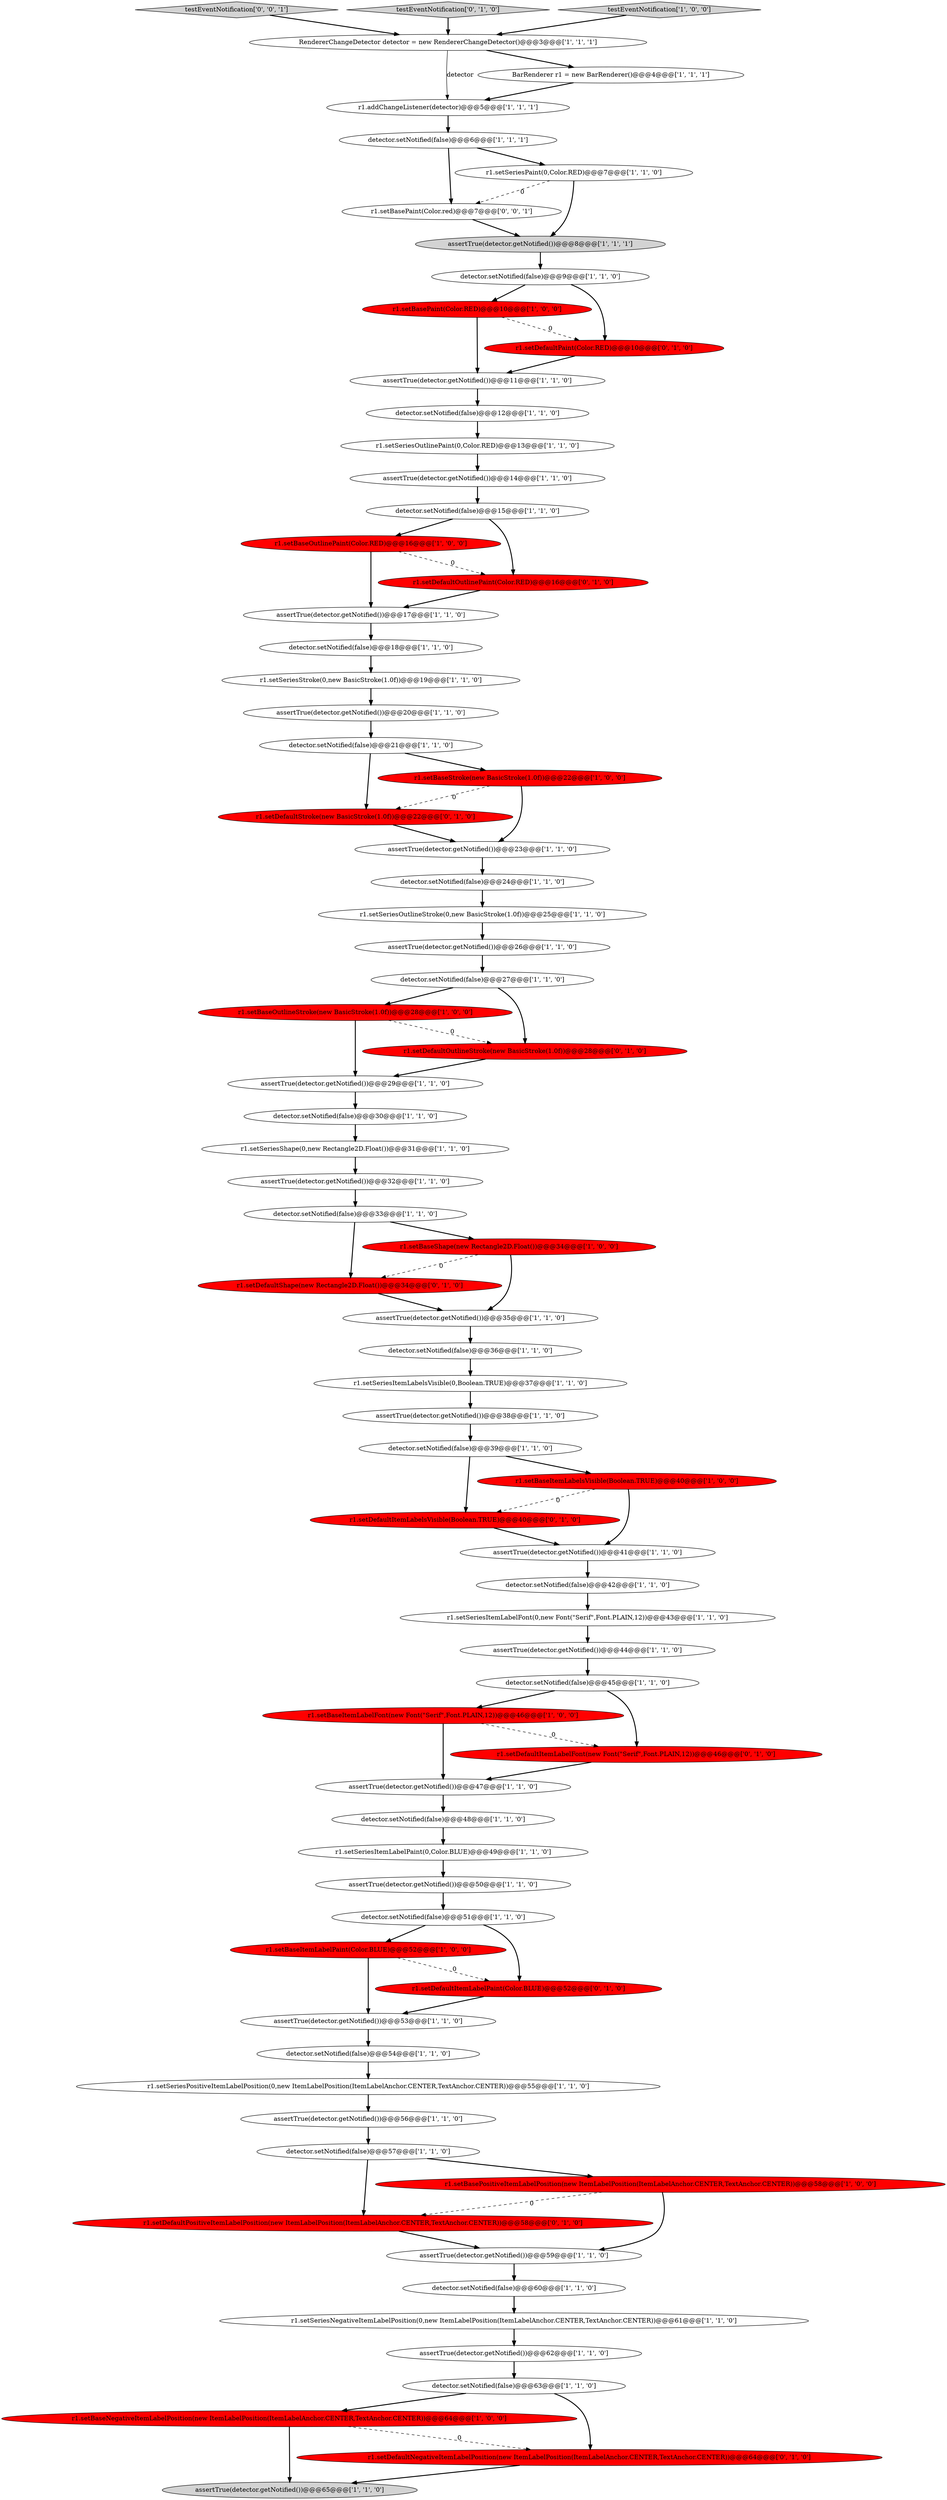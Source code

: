 digraph {
73 [style = filled, label = "r1.setDefaultStroke(new BasicStroke(1.0f))@@@22@@@['0', '1', '0']", fillcolor = red, shape = ellipse image = "AAA1AAABBB2BBB"];
46 [style = filled, label = "r1.setSeriesOutlineStroke(0,new BasicStroke(1.0f))@@@25@@@['1', '1', '0']", fillcolor = white, shape = ellipse image = "AAA0AAABBB1BBB"];
2 [style = filled, label = "assertTrue(detector.getNotified())@@@62@@@['1', '1', '0']", fillcolor = white, shape = ellipse image = "AAA0AAABBB1BBB"];
44 [style = filled, label = "r1.setSeriesItemLabelFont(0,new Font(\"Serif\",Font.PLAIN,12))@@@43@@@['1', '1', '0']", fillcolor = white, shape = ellipse image = "AAA0AAABBB1BBB"];
55 [style = filled, label = "assertTrue(detector.getNotified())@@@26@@@['1', '1', '0']", fillcolor = white, shape = ellipse image = "AAA0AAABBB1BBB"];
8 [style = filled, label = "detector.setNotified(false)@@@63@@@['1', '1', '0']", fillcolor = white, shape = ellipse image = "AAA0AAABBB1BBB"];
14 [style = filled, label = "detector.setNotified(false)@@@24@@@['1', '1', '0']", fillcolor = white, shape = ellipse image = "AAA0AAABBB1BBB"];
29 [style = filled, label = "detector.setNotified(false)@@@9@@@['1', '1', '0']", fillcolor = white, shape = ellipse image = "AAA0AAABBB1BBB"];
38 [style = filled, label = "assertTrue(detector.getNotified())@@@38@@@['1', '1', '0']", fillcolor = white, shape = ellipse image = "AAA0AAABBB1BBB"];
49 [style = filled, label = "r1.setBasePaint(Color.RED)@@@10@@@['1', '0', '0']", fillcolor = red, shape = ellipse image = "AAA1AAABBB1BBB"];
28 [style = filled, label = "detector.setNotified(false)@@@51@@@['1', '1', '0']", fillcolor = white, shape = ellipse image = "AAA0AAABBB1BBB"];
42 [style = filled, label = "r1.setBaseNegativeItemLabelPosition(new ItemLabelPosition(ItemLabelAnchor.CENTER,TextAnchor.CENTER))@@@64@@@['1', '0', '0']", fillcolor = red, shape = ellipse image = "AAA1AAABBB1BBB"];
51 [style = filled, label = "r1.addChangeListener(detector)@@@5@@@['1', '1', '1']", fillcolor = white, shape = ellipse image = "AAA0AAABBB1BBB"];
52 [style = filled, label = "r1.setSeriesItemLabelsVisible(0,Boolean.TRUE)@@@37@@@['1', '1', '0']", fillcolor = white, shape = ellipse image = "AAA0AAABBB1BBB"];
7 [style = filled, label = "detector.setNotified(false)@@@45@@@['1', '1', '0']", fillcolor = white, shape = ellipse image = "AAA0AAABBB1BBB"];
10 [style = filled, label = "detector.setNotified(false)@@@6@@@['1', '1', '1']", fillcolor = white, shape = ellipse image = "AAA0AAABBB1BBB"];
21 [style = filled, label = "assertTrue(detector.getNotified())@@@59@@@['1', '1', '0']", fillcolor = white, shape = ellipse image = "AAA0AAABBB1BBB"];
5 [style = filled, label = "detector.setNotified(false)@@@54@@@['1', '1', '0']", fillcolor = white, shape = ellipse image = "AAA0AAABBB1BBB"];
6 [style = filled, label = "assertTrue(detector.getNotified())@@@17@@@['1', '1', '0']", fillcolor = white, shape = ellipse image = "AAA0AAABBB1BBB"];
26 [style = filled, label = "r1.setSeriesNegativeItemLabelPosition(0,new ItemLabelPosition(ItemLabelAnchor.CENTER,TextAnchor.CENTER))@@@61@@@['1', '1', '0']", fillcolor = white, shape = ellipse image = "AAA0AAABBB1BBB"];
33 [style = filled, label = "detector.setNotified(false)@@@12@@@['1', '1', '0']", fillcolor = white, shape = ellipse image = "AAA0AAABBB1BBB"];
54 [style = filled, label = "detector.setNotified(false)@@@57@@@['1', '1', '0']", fillcolor = white, shape = ellipse image = "AAA0AAABBB1BBB"];
24 [style = filled, label = "assertTrue(detector.getNotified())@@@41@@@['1', '1', '0']", fillcolor = white, shape = ellipse image = "AAA0AAABBB1BBB"];
69 [style = filled, label = "r1.setDefaultPositiveItemLabelPosition(new ItemLabelPosition(ItemLabelAnchor.CENTER,TextAnchor.CENTER))@@@58@@@['0', '1', '0']", fillcolor = red, shape = ellipse image = "AAA1AAABBB2BBB"];
0 [style = filled, label = "assertTrue(detector.getNotified())@@@35@@@['1', '1', '0']", fillcolor = white, shape = ellipse image = "AAA0AAABBB1BBB"];
50 [style = filled, label = "assertTrue(detector.getNotified())@@@11@@@['1', '1', '0']", fillcolor = white, shape = ellipse image = "AAA0AAABBB1BBB"];
18 [style = filled, label = "r1.setSeriesStroke(0,new BasicStroke(1.0f))@@@19@@@['1', '1', '0']", fillcolor = white, shape = ellipse image = "AAA0AAABBB1BBB"];
22 [style = filled, label = "assertTrue(detector.getNotified())@@@8@@@['1', '1', '1']", fillcolor = lightgray, shape = ellipse image = "AAA0AAABBB1BBB"];
48 [style = filled, label = "assertTrue(detector.getNotified())@@@47@@@['1', '1', '0']", fillcolor = white, shape = ellipse image = "AAA0AAABBB1BBB"];
61 [style = filled, label = "r1.setSeriesPositiveItemLabelPosition(0,new ItemLabelPosition(ItemLabelAnchor.CENTER,TextAnchor.CENTER))@@@55@@@['1', '1', '0']", fillcolor = white, shape = ellipse image = "AAA0AAABBB1BBB"];
68 [style = filled, label = "r1.setDefaultItemLabelsVisible(Boolean.TRUE)@@@40@@@['0', '1', '0']", fillcolor = red, shape = ellipse image = "AAA1AAABBB2BBB"];
59 [style = filled, label = "assertTrue(detector.getNotified())@@@29@@@['1', '1', '0']", fillcolor = white, shape = ellipse image = "AAA0AAABBB1BBB"];
32 [style = filled, label = "assertTrue(detector.getNotified())@@@56@@@['1', '1', '0']", fillcolor = white, shape = ellipse image = "AAA0AAABBB1BBB"];
11 [style = filled, label = "detector.setNotified(false)@@@21@@@['1', '1', '0']", fillcolor = white, shape = ellipse image = "AAA0AAABBB1BBB"];
30 [style = filled, label = "r1.setBaseOutlinePaint(Color.RED)@@@16@@@['1', '0', '0']", fillcolor = red, shape = ellipse image = "AAA1AAABBB1BBB"];
34 [style = filled, label = "r1.setBaseItemLabelsVisible(Boolean.TRUE)@@@40@@@['1', '0', '0']", fillcolor = red, shape = ellipse image = "AAA1AAABBB1BBB"];
37 [style = filled, label = "assertTrue(detector.getNotified())@@@32@@@['1', '1', '0']", fillcolor = white, shape = ellipse image = "AAA0AAABBB1BBB"];
70 [style = filled, label = "r1.setDefaultPaint(Color.RED)@@@10@@@['0', '1', '0']", fillcolor = red, shape = ellipse image = "AAA1AAABBB2BBB"];
75 [style = filled, label = "testEventNotification['0', '0', '1']", fillcolor = lightgray, shape = diamond image = "AAA0AAABBB3BBB"];
13 [style = filled, label = "r1.setBaseStroke(new BasicStroke(1.0f))@@@22@@@['1', '0', '0']", fillcolor = red, shape = ellipse image = "AAA1AAABBB1BBB"];
62 [style = filled, label = "detector.setNotified(false)@@@60@@@['1', '1', '0']", fillcolor = white, shape = ellipse image = "AAA0AAABBB1BBB"];
63 [style = filled, label = "assertTrue(detector.getNotified())@@@65@@@['1', '1', '0']", fillcolor = lightgray, shape = ellipse image = "AAA0AAABBB1BBB"];
71 [style = filled, label = "r1.setDefaultShape(new Rectangle2D.Float())@@@34@@@['0', '1', '0']", fillcolor = red, shape = ellipse image = "AAA1AAABBB2BBB"];
3 [style = filled, label = "r1.setBaseItemLabelPaint(Color.BLUE)@@@52@@@['1', '0', '0']", fillcolor = red, shape = ellipse image = "AAA1AAABBB1BBB"];
25 [style = filled, label = "r1.setBaseItemLabelFont(new Font(\"Serif\",Font.PLAIN,12))@@@46@@@['1', '0', '0']", fillcolor = red, shape = ellipse image = "AAA1AAABBB1BBB"];
53 [style = filled, label = "r1.setSeriesOutlinePaint(0,Color.RED)@@@13@@@['1', '1', '0']", fillcolor = white, shape = ellipse image = "AAA0AAABBB1BBB"];
67 [style = filled, label = "r1.setDefaultItemLabelPaint(Color.BLUE)@@@52@@@['0', '1', '0']", fillcolor = red, shape = ellipse image = "AAA1AAABBB2BBB"];
31 [style = filled, label = "r1.setBaseOutlineStroke(new BasicStroke(1.0f))@@@28@@@['1', '0', '0']", fillcolor = red, shape = ellipse image = "AAA1AAABBB1BBB"];
16 [style = filled, label = "detector.setNotified(false)@@@33@@@['1', '1', '0']", fillcolor = white, shape = ellipse image = "AAA0AAABBB1BBB"];
47 [style = filled, label = "RendererChangeDetector detector = new RendererChangeDetector()@@@3@@@['1', '1', '1']", fillcolor = white, shape = ellipse image = "AAA0AAABBB1BBB"];
17 [style = filled, label = "r1.setBaseShape(new Rectangle2D.Float())@@@34@@@['1', '0', '0']", fillcolor = red, shape = ellipse image = "AAA1AAABBB1BBB"];
58 [style = filled, label = "assertTrue(detector.getNotified())@@@53@@@['1', '1', '0']", fillcolor = white, shape = ellipse image = "AAA0AAABBB1BBB"];
65 [style = filled, label = "r1.setDefaultNegativeItemLabelPosition(new ItemLabelPosition(ItemLabelAnchor.CENTER,TextAnchor.CENTER))@@@64@@@['0', '1', '0']", fillcolor = red, shape = ellipse image = "AAA1AAABBB2BBB"];
39 [style = filled, label = "r1.setSeriesItemLabelPaint(0,Color.BLUE)@@@49@@@['1', '1', '0']", fillcolor = white, shape = ellipse image = "AAA0AAABBB1BBB"];
64 [style = filled, label = "r1.setDefaultOutlinePaint(Color.RED)@@@16@@@['0', '1', '0']", fillcolor = red, shape = ellipse image = "AAA1AAABBB2BBB"];
76 [style = filled, label = "r1.setBasePaint(Color.red)@@@7@@@['0', '0', '1']", fillcolor = white, shape = ellipse image = "AAA0AAABBB3BBB"];
74 [style = filled, label = "testEventNotification['0', '1', '0']", fillcolor = lightgray, shape = diamond image = "AAA0AAABBB2BBB"];
19 [style = filled, label = "assertTrue(detector.getNotified())@@@50@@@['1', '1', '0']", fillcolor = white, shape = ellipse image = "AAA0AAABBB1BBB"];
36 [style = filled, label = "BarRenderer r1 = new BarRenderer()@@@4@@@['1', '1', '1']", fillcolor = white, shape = ellipse image = "AAA0AAABBB1BBB"];
43 [style = filled, label = "detector.setNotified(false)@@@15@@@['1', '1', '0']", fillcolor = white, shape = ellipse image = "AAA0AAABBB1BBB"];
57 [style = filled, label = "assertTrue(detector.getNotified())@@@44@@@['1', '1', '0']", fillcolor = white, shape = ellipse image = "AAA0AAABBB1BBB"];
45 [style = filled, label = "detector.setNotified(false)@@@48@@@['1', '1', '0']", fillcolor = white, shape = ellipse image = "AAA0AAABBB1BBB"];
60 [style = filled, label = "r1.setSeriesShape(0,new Rectangle2D.Float())@@@31@@@['1', '1', '0']", fillcolor = white, shape = ellipse image = "AAA0AAABBB1BBB"];
12 [style = filled, label = "assertTrue(detector.getNotified())@@@23@@@['1', '1', '0']", fillcolor = white, shape = ellipse image = "AAA0AAABBB1BBB"];
72 [style = filled, label = "r1.setDefaultItemLabelFont(new Font(\"Serif\",Font.PLAIN,12))@@@46@@@['0', '1', '0']", fillcolor = red, shape = ellipse image = "AAA1AAABBB2BBB"];
1 [style = filled, label = "assertTrue(detector.getNotified())@@@14@@@['1', '1', '0']", fillcolor = white, shape = ellipse image = "AAA0AAABBB1BBB"];
20 [style = filled, label = "detector.setNotified(false)@@@36@@@['1', '1', '0']", fillcolor = white, shape = ellipse image = "AAA0AAABBB1BBB"];
9 [style = filled, label = "assertTrue(detector.getNotified())@@@20@@@['1', '1', '0']", fillcolor = white, shape = ellipse image = "AAA0AAABBB1BBB"];
4 [style = filled, label = "r1.setBasePositiveItemLabelPosition(new ItemLabelPosition(ItemLabelAnchor.CENTER,TextAnchor.CENTER))@@@58@@@['1', '0', '0']", fillcolor = red, shape = ellipse image = "AAA1AAABBB1BBB"];
66 [style = filled, label = "r1.setDefaultOutlineStroke(new BasicStroke(1.0f))@@@28@@@['0', '1', '0']", fillcolor = red, shape = ellipse image = "AAA1AAABBB2BBB"];
27 [style = filled, label = "detector.setNotified(false)@@@39@@@['1', '1', '0']", fillcolor = white, shape = ellipse image = "AAA0AAABBB1BBB"];
15 [style = filled, label = "detector.setNotified(false)@@@30@@@['1', '1', '0']", fillcolor = white, shape = ellipse image = "AAA0AAABBB1BBB"];
35 [style = filled, label = "testEventNotification['1', '0', '0']", fillcolor = lightgray, shape = diamond image = "AAA0AAABBB1BBB"];
40 [style = filled, label = "r1.setSeriesPaint(0,Color.RED)@@@7@@@['1', '1', '0']", fillcolor = white, shape = ellipse image = "AAA0AAABBB1BBB"];
23 [style = filled, label = "detector.setNotified(false)@@@27@@@['1', '1', '0']", fillcolor = white, shape = ellipse image = "AAA0AAABBB1BBB"];
41 [style = filled, label = "detector.setNotified(false)@@@18@@@['1', '1', '0']", fillcolor = white, shape = ellipse image = "AAA0AAABBB1BBB"];
56 [style = filled, label = "detector.setNotified(false)@@@42@@@['1', '1', '0']", fillcolor = white, shape = ellipse image = "AAA0AAABBB1BBB"];
39->19 [style = bold, label=""];
69->21 [style = bold, label=""];
9->11 [style = bold, label=""];
68->24 [style = bold, label=""];
17->71 [style = dashed, label="0"];
73->12 [style = bold, label=""];
13->73 [style = dashed, label="0"];
25->48 [style = bold, label=""];
49->70 [style = dashed, label="0"];
30->6 [style = bold, label=""];
51->10 [style = bold, label=""];
7->72 [style = bold, label=""];
10->76 [style = bold, label=""];
27->68 [style = bold, label=""];
55->23 [style = bold, label=""];
34->24 [style = bold, label=""];
11->13 [style = bold, label=""];
14->46 [style = bold, label=""];
6->41 [style = bold, label=""];
40->22 [style = bold, label=""];
75->47 [style = bold, label=""];
28->3 [style = bold, label=""];
19->28 [style = bold, label=""];
67->58 [style = bold, label=""];
11->73 [style = bold, label=""];
34->68 [style = dashed, label="0"];
42->65 [style = dashed, label="0"];
4->21 [style = bold, label=""];
3->67 [style = dashed, label="0"];
74->47 [style = bold, label=""];
16->17 [style = bold, label=""];
20->52 [style = bold, label=""];
31->66 [style = dashed, label="0"];
64->6 [style = bold, label=""];
47->51 [style = solid, label="detector"];
13->12 [style = bold, label=""];
61->32 [style = bold, label=""];
5->61 [style = bold, label=""];
57->7 [style = bold, label=""];
12->14 [style = bold, label=""];
18->9 [style = bold, label=""];
16->71 [style = bold, label=""];
0->20 [style = bold, label=""];
62->26 [style = bold, label=""];
3->58 [style = bold, label=""];
47->36 [style = bold, label=""];
37->16 [style = bold, label=""];
44->57 [style = bold, label=""];
23->31 [style = bold, label=""];
70->50 [style = bold, label=""];
24->56 [style = bold, label=""];
36->51 [style = bold, label=""];
60->37 [style = bold, label=""];
31->59 [style = bold, label=""];
40->76 [style = dashed, label="0"];
4->69 [style = dashed, label="0"];
22->29 [style = bold, label=""];
38->27 [style = bold, label=""];
21->62 [style = bold, label=""];
29->49 [style = bold, label=""];
25->72 [style = dashed, label="0"];
49->50 [style = bold, label=""];
23->66 [style = bold, label=""];
42->63 [style = bold, label=""];
71->0 [style = bold, label=""];
17->0 [style = bold, label=""];
27->34 [style = bold, label=""];
10->40 [style = bold, label=""];
53->1 [style = bold, label=""];
50->33 [style = bold, label=""];
41->18 [style = bold, label=""];
65->63 [style = bold, label=""];
45->39 [style = bold, label=""];
72->48 [style = bold, label=""];
46->55 [style = bold, label=""];
76->22 [style = bold, label=""];
30->64 [style = dashed, label="0"];
15->60 [style = bold, label=""];
43->64 [style = bold, label=""];
28->67 [style = bold, label=""];
59->15 [style = bold, label=""];
1->43 [style = bold, label=""];
54->69 [style = bold, label=""];
52->38 [style = bold, label=""];
54->4 [style = bold, label=""];
33->53 [style = bold, label=""];
43->30 [style = bold, label=""];
8->65 [style = bold, label=""];
26->2 [style = bold, label=""];
48->45 [style = bold, label=""];
8->42 [style = bold, label=""];
58->5 [style = bold, label=""];
35->47 [style = bold, label=""];
7->25 [style = bold, label=""];
32->54 [style = bold, label=""];
29->70 [style = bold, label=""];
66->59 [style = bold, label=""];
56->44 [style = bold, label=""];
2->8 [style = bold, label=""];
}
